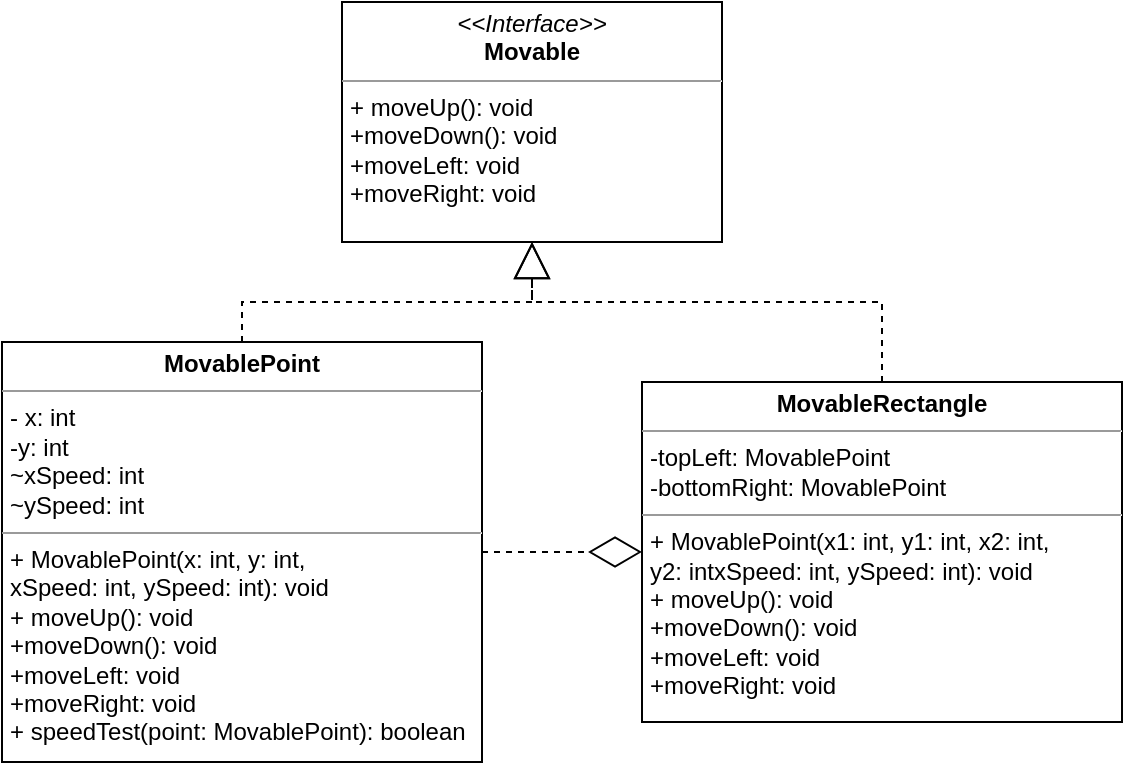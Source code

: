 <mxfile version="20.2.8" type="device"><diagram id="C5RBs43oDa-KdzZeNtuy" name="Page-1"><mxGraphModel dx="865" dy="534" grid="1" gridSize="10" guides="1" tooltips="1" connect="1" arrows="1" fold="1" page="1" pageScale="1" pageWidth="827" pageHeight="1169" math="0" shadow="0"><root><mxCell id="WIyWlLk6GJQsqaUBKTNV-0"/><mxCell id="WIyWlLk6GJQsqaUBKTNV-1" parent="WIyWlLk6GJQsqaUBKTNV-0"/><mxCell id="EHOO0RI7rwHOMnyH3jNb-13" value="&lt;p style=&quot;margin:0px;margin-top:4px;text-align:center;&quot;&gt;&lt;i&gt;&amp;lt;&amp;lt;Interface&amp;gt;&amp;gt;&lt;/i&gt;&lt;br&gt;&lt;b&gt;Movable&lt;/b&gt;&lt;/p&gt;&lt;hr size=&quot;1&quot;&gt;&lt;p style=&quot;margin:0px;margin-left:4px;&quot;&gt;+ moveUp(): void&lt;/p&gt;&lt;p style=&quot;margin:0px;margin-left:4px;&quot;&gt;+moveDown(): void&lt;/p&gt;&lt;p style=&quot;margin:0px;margin-left:4px;&quot;&gt;+moveLeft: void&lt;/p&gt;&lt;p style=&quot;margin:0px;margin-left:4px;&quot;&gt;+moveRight: void&lt;/p&gt;" style="verticalAlign=top;align=left;overflow=fill;fontSize=12;fontFamily=Helvetica;html=1;rounded=0;" vertex="1" parent="WIyWlLk6GJQsqaUBKTNV-1"><mxGeometry x="330" y="90" width="190" height="120" as="geometry"/></mxCell><mxCell id="EHOO0RI7rwHOMnyH3jNb-14" value="&lt;p style=&quot;margin:0px;margin-top:4px;text-align:center;&quot;&gt;&lt;b&gt;MovablePoint&lt;/b&gt;&lt;/p&gt;&lt;hr size=&quot;1&quot;&gt;&lt;p style=&quot;margin:0px;margin-left:4px;&quot;&gt;- x: int&lt;/p&gt;&lt;p style=&quot;margin:0px;margin-left:4px;&quot;&gt;-y: int&lt;/p&gt;&lt;p style=&quot;margin:0px;margin-left:4px;&quot;&gt;~xSpeed: int&lt;/p&gt;&lt;p style=&quot;margin:0px;margin-left:4px;&quot;&gt;~ySpeed: int&lt;/p&gt;&lt;hr size=&quot;1&quot;&gt;&lt;p style=&quot;margin:0px;margin-left:4px;&quot;&gt;+ MovablePoint(x: int, y: int,&amp;nbsp;&lt;/p&gt;&lt;p style=&quot;margin:0px;margin-left:4px;&quot;&gt;xSpeed: int, ySpeed: int): void&lt;/p&gt;&lt;p style=&quot;margin: 0px 0px 0px 4px;&quot;&gt;+ moveUp(): void&lt;/p&gt;&lt;p style=&quot;margin: 0px 0px 0px 4px;&quot;&gt;+moveDown(): void&lt;/p&gt;&lt;p style=&quot;margin: 0px 0px 0px 4px;&quot;&gt;+moveLeft: void&lt;/p&gt;&lt;p style=&quot;margin: 0px 0px 0px 4px;&quot;&gt;+moveRight: void&lt;/p&gt;&lt;p style=&quot;margin: 0px 0px 0px 4px;&quot;&gt;+ speedTest(point: MovablePoint): boolean&lt;/p&gt;" style="verticalAlign=top;align=left;overflow=fill;fontSize=12;fontFamily=Helvetica;html=1;rounded=0;" vertex="1" parent="WIyWlLk6GJQsqaUBKTNV-1"><mxGeometry x="160" y="260" width="240" height="210" as="geometry"/></mxCell><mxCell id="EHOO0RI7rwHOMnyH3jNb-16" value="" style="endArrow=block;endSize=16;endFill=0;html=1;rounded=0;dashed=1;entryX=0.5;entryY=1;entryDx=0;entryDy=0;exitX=0.5;exitY=0;exitDx=0;exitDy=0;" edge="1" parent="WIyWlLk6GJQsqaUBKTNV-1" source="EHOO0RI7rwHOMnyH3jNb-14" target="EHOO0RI7rwHOMnyH3jNb-13"><mxGeometry x="-0.673" y="45" width="160" relative="1" as="geometry"><mxPoint x="240" y="270" as="sourcePoint"/><mxPoint x="420" y="180" as="targetPoint"/><Array as="points"><mxPoint x="280" y="240"/><mxPoint x="425" y="240"/></Array><mxPoint x="-20" y="5" as="offset"/></mxGeometry></mxCell><mxCell id="EHOO0RI7rwHOMnyH3jNb-17" value="&lt;p style=&quot;margin:0px;margin-top:4px;text-align:center;&quot;&gt;&lt;b&gt;MovableRectangle&lt;/b&gt;&lt;/p&gt;&lt;hr size=&quot;1&quot;&gt;&lt;p style=&quot;margin:0px;margin-left:4px;&quot;&gt;-topLeft: MovablePoint&lt;/p&gt;&lt;p style=&quot;margin:0px;margin-left:4px;&quot;&gt;-bottomRight: MovablePoint&lt;/p&gt;&lt;hr size=&quot;1&quot;&gt;&lt;p style=&quot;margin: 0px 0px 0px 4px;&quot;&gt;+ MovablePoint(x1: int, y1: int, x2: int,&amp;nbsp;&lt;/p&gt;&lt;p style=&quot;margin: 0px 0px 0px 4px;&quot;&gt;y2: int&lt;span style=&quot;background-color: initial;&quot;&gt;xSpeed: int, ySpeed: int): void&lt;/span&gt;&lt;/p&gt;&lt;p style=&quot;margin: 0px 0px 0px 4px;&quot;&gt;+ moveUp(): void&lt;/p&gt;&lt;p style=&quot;margin: 0px 0px 0px 4px;&quot;&gt;+moveDown(): void&lt;/p&gt;&lt;p style=&quot;margin: 0px 0px 0px 4px;&quot;&gt;+moveLeft: void&lt;/p&gt;&lt;p style=&quot;margin: 0px 0px 0px 4px;&quot;&gt;+moveRight: void&lt;/p&gt;" style="verticalAlign=top;align=left;overflow=fill;fontSize=12;fontFamily=Helvetica;html=1;rounded=0;" vertex="1" parent="WIyWlLk6GJQsqaUBKTNV-1"><mxGeometry x="480" y="280" width="240" height="170" as="geometry"/></mxCell><mxCell id="EHOO0RI7rwHOMnyH3jNb-18" value="" style="endArrow=block;endSize=16;endFill=0;html=1;rounded=0;dashed=1;exitX=0.5;exitY=0;exitDx=0;exitDy=0;entryX=0.5;entryY=1;entryDx=0;entryDy=0;" edge="1" parent="WIyWlLk6GJQsqaUBKTNV-1" source="EHOO0RI7rwHOMnyH3jNb-17" target="EHOO0RI7rwHOMnyH3jNb-13"><mxGeometry x="-0.673" y="45" width="160" relative="1" as="geometry"><mxPoint x="270" y="290.0" as="sourcePoint"/><mxPoint x="435" y="210.0" as="targetPoint"/><Array as="points"><mxPoint x="600" y="240"/><mxPoint x="425" y="240"/></Array><mxPoint x="-20" y="5" as="offset"/></mxGeometry></mxCell><mxCell id="EHOO0RI7rwHOMnyH3jNb-21" value="" style="endArrow=diamondThin;endFill=0;endSize=24;html=1;rounded=0;dashed=1;exitX=1;exitY=0.5;exitDx=0;exitDy=0;entryX=0;entryY=0.5;entryDx=0;entryDy=0;" edge="1" parent="WIyWlLk6GJQsqaUBKTNV-1" source="EHOO0RI7rwHOMnyH3jNb-14" target="EHOO0RI7rwHOMnyH3jNb-17"><mxGeometry width="160" relative="1" as="geometry"><mxPoint x="345" y="320" as="sourcePoint"/><mxPoint x="505" y="320" as="targetPoint"/></mxGeometry></mxCell></root></mxGraphModel></diagram></mxfile>